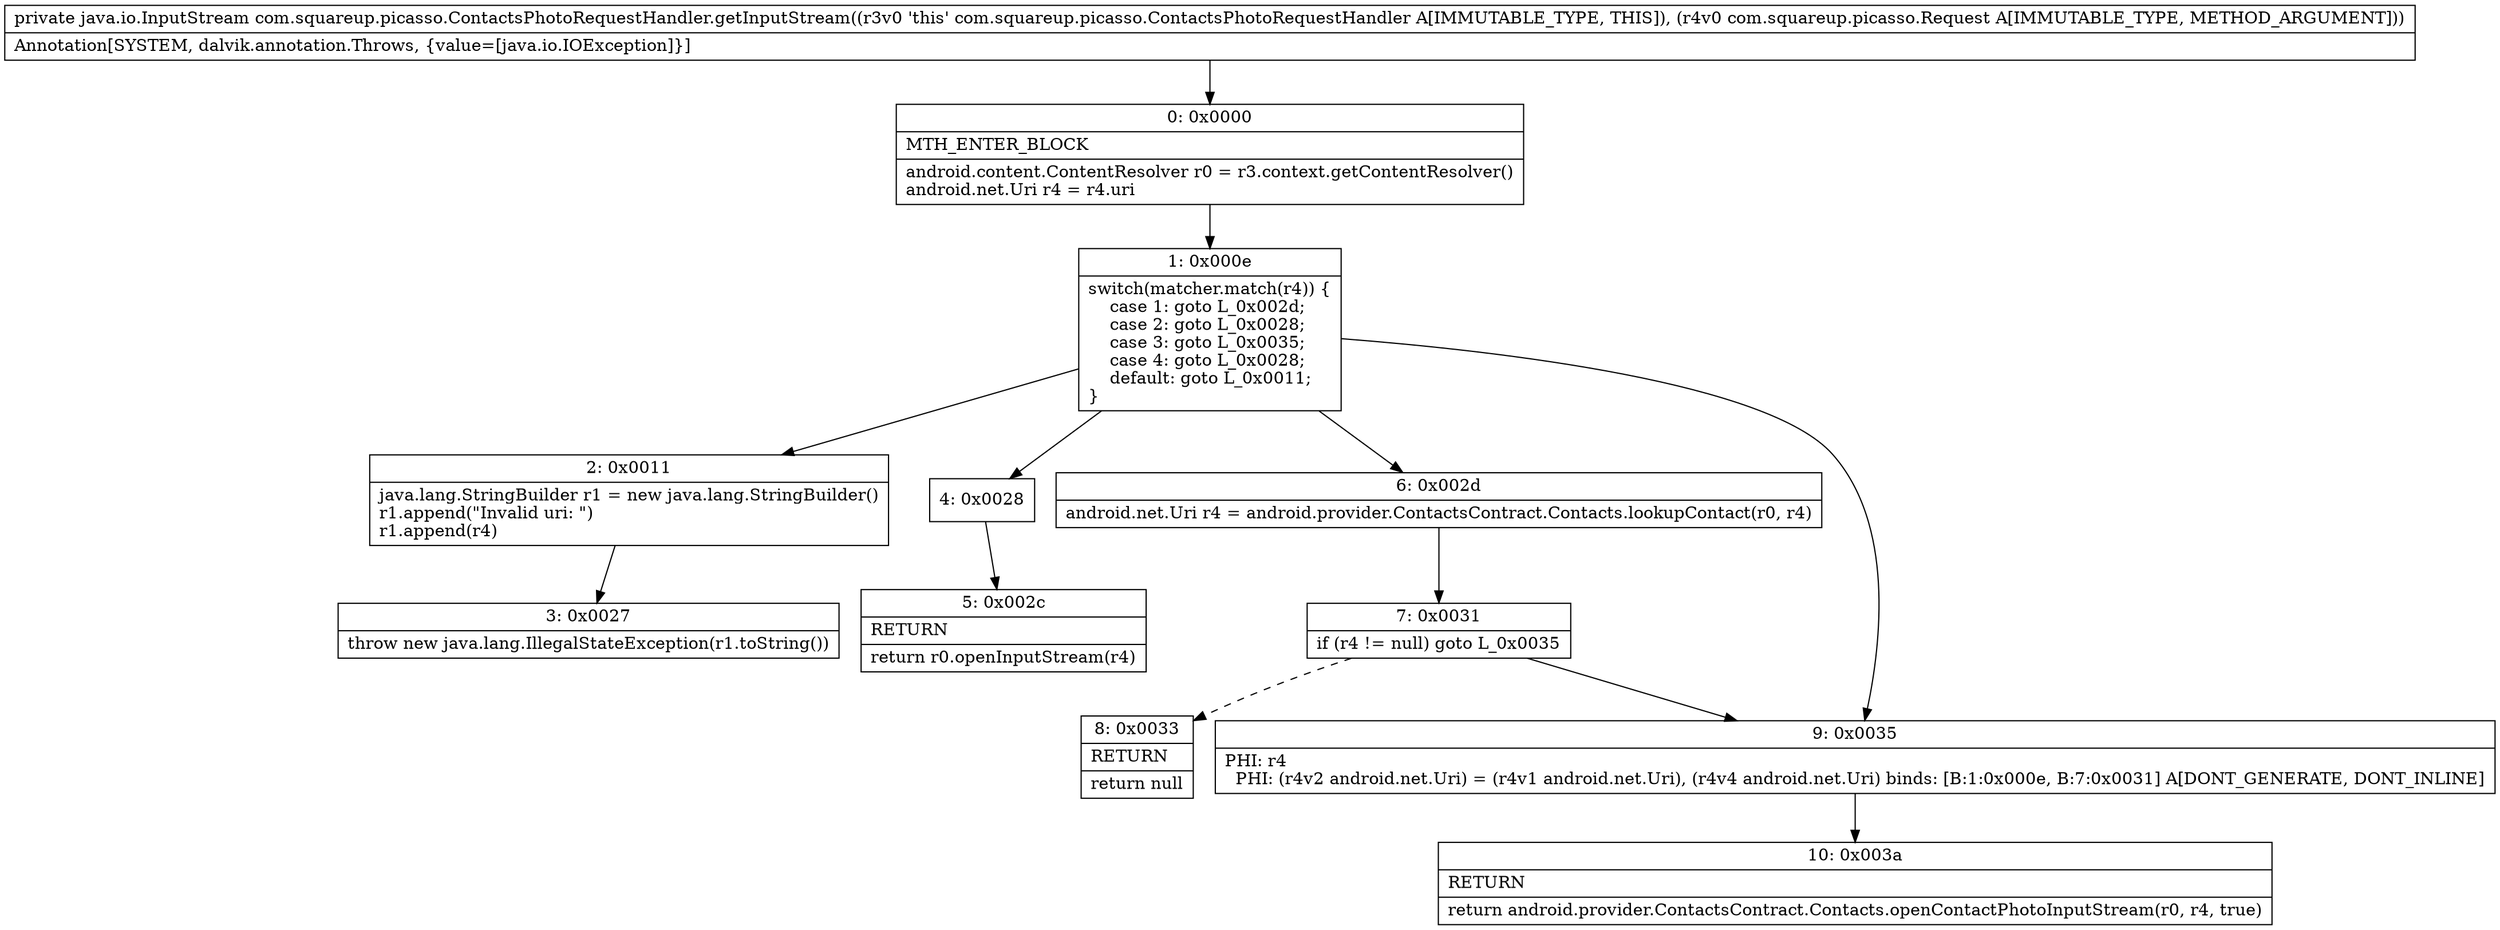 digraph "CFG forcom.squareup.picasso.ContactsPhotoRequestHandler.getInputStream(Lcom\/squareup\/picasso\/Request;)Ljava\/io\/InputStream;" {
Node_0 [shape=record,label="{0\:\ 0x0000|MTH_ENTER_BLOCK\l|android.content.ContentResolver r0 = r3.context.getContentResolver()\landroid.net.Uri r4 = r4.uri\l}"];
Node_1 [shape=record,label="{1\:\ 0x000e|switch(matcher.match(r4)) \{\l    case 1: goto L_0x002d;\l    case 2: goto L_0x0028;\l    case 3: goto L_0x0035;\l    case 4: goto L_0x0028;\l    default: goto L_0x0011;\l\}\l}"];
Node_2 [shape=record,label="{2\:\ 0x0011|java.lang.StringBuilder r1 = new java.lang.StringBuilder()\lr1.append(\"Invalid uri: \")\lr1.append(r4)\l}"];
Node_3 [shape=record,label="{3\:\ 0x0027|throw new java.lang.IllegalStateException(r1.toString())\l}"];
Node_4 [shape=record,label="{4\:\ 0x0028}"];
Node_5 [shape=record,label="{5\:\ 0x002c|RETURN\l|return r0.openInputStream(r4)\l}"];
Node_6 [shape=record,label="{6\:\ 0x002d|android.net.Uri r4 = android.provider.ContactsContract.Contacts.lookupContact(r0, r4)\l}"];
Node_7 [shape=record,label="{7\:\ 0x0031|if (r4 != null) goto L_0x0035\l}"];
Node_8 [shape=record,label="{8\:\ 0x0033|RETURN\l|return null\l}"];
Node_9 [shape=record,label="{9\:\ 0x0035|PHI: r4 \l  PHI: (r4v2 android.net.Uri) = (r4v1 android.net.Uri), (r4v4 android.net.Uri) binds: [B:1:0x000e, B:7:0x0031] A[DONT_GENERATE, DONT_INLINE]\l}"];
Node_10 [shape=record,label="{10\:\ 0x003a|RETURN\l|return android.provider.ContactsContract.Contacts.openContactPhotoInputStream(r0, r4, true)\l}"];
MethodNode[shape=record,label="{private java.io.InputStream com.squareup.picasso.ContactsPhotoRequestHandler.getInputStream((r3v0 'this' com.squareup.picasso.ContactsPhotoRequestHandler A[IMMUTABLE_TYPE, THIS]), (r4v0 com.squareup.picasso.Request A[IMMUTABLE_TYPE, METHOD_ARGUMENT]))  | Annotation[SYSTEM, dalvik.annotation.Throws, \{value=[java.io.IOException]\}]\l}"];
MethodNode -> Node_0;
Node_0 -> Node_1;
Node_1 -> Node_2;
Node_1 -> Node_4;
Node_1 -> Node_6;
Node_1 -> Node_9;
Node_2 -> Node_3;
Node_4 -> Node_5;
Node_6 -> Node_7;
Node_7 -> Node_8[style=dashed];
Node_7 -> Node_9;
Node_9 -> Node_10;
}

